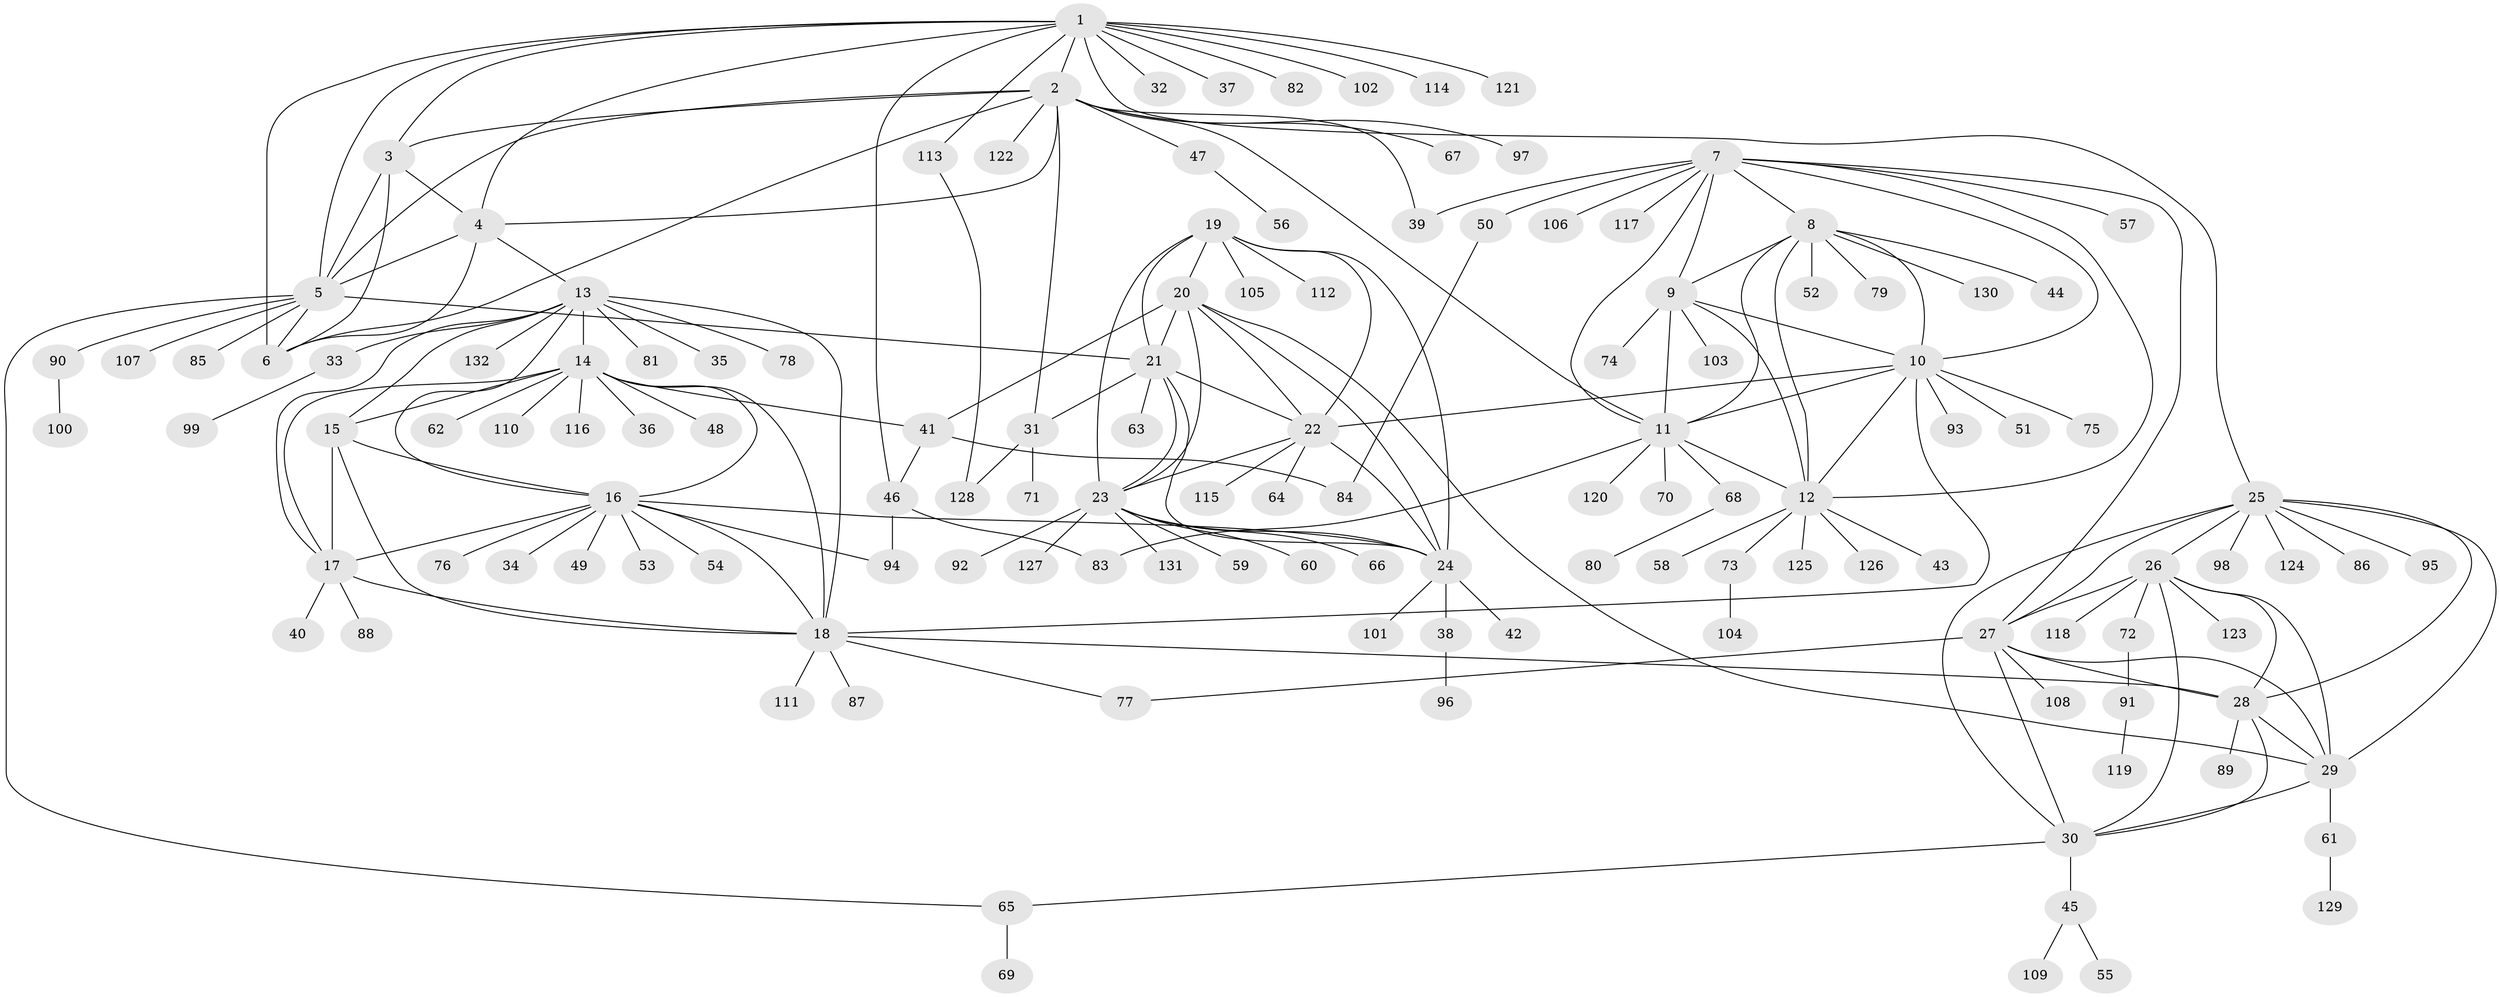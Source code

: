 // Generated by graph-tools (version 1.1) at 2025/11/02/27/25 16:11:36]
// undirected, 132 vertices, 197 edges
graph export_dot {
graph [start="1"]
  node [color=gray90,style=filled];
  1;
  2;
  3;
  4;
  5;
  6;
  7;
  8;
  9;
  10;
  11;
  12;
  13;
  14;
  15;
  16;
  17;
  18;
  19;
  20;
  21;
  22;
  23;
  24;
  25;
  26;
  27;
  28;
  29;
  30;
  31;
  32;
  33;
  34;
  35;
  36;
  37;
  38;
  39;
  40;
  41;
  42;
  43;
  44;
  45;
  46;
  47;
  48;
  49;
  50;
  51;
  52;
  53;
  54;
  55;
  56;
  57;
  58;
  59;
  60;
  61;
  62;
  63;
  64;
  65;
  66;
  67;
  68;
  69;
  70;
  71;
  72;
  73;
  74;
  75;
  76;
  77;
  78;
  79;
  80;
  81;
  82;
  83;
  84;
  85;
  86;
  87;
  88;
  89;
  90;
  91;
  92;
  93;
  94;
  95;
  96;
  97;
  98;
  99;
  100;
  101;
  102;
  103;
  104;
  105;
  106;
  107;
  108;
  109;
  110;
  111;
  112;
  113;
  114;
  115;
  116;
  117;
  118;
  119;
  120;
  121;
  122;
  123;
  124;
  125;
  126;
  127;
  128;
  129;
  130;
  131;
  132;
  1 -- 2;
  1 -- 3;
  1 -- 4;
  1 -- 5;
  1 -- 6;
  1 -- 25;
  1 -- 32;
  1 -- 37;
  1 -- 46;
  1 -- 82;
  1 -- 102;
  1 -- 113;
  1 -- 114;
  1 -- 121;
  2 -- 3;
  2 -- 4;
  2 -- 5;
  2 -- 6;
  2 -- 11;
  2 -- 31;
  2 -- 39;
  2 -- 47;
  2 -- 67;
  2 -- 97;
  2 -- 122;
  3 -- 4;
  3 -- 5;
  3 -- 6;
  4 -- 5;
  4 -- 6;
  4 -- 13;
  5 -- 6;
  5 -- 21;
  5 -- 65;
  5 -- 85;
  5 -- 90;
  5 -- 107;
  7 -- 8;
  7 -- 9;
  7 -- 10;
  7 -- 11;
  7 -- 12;
  7 -- 27;
  7 -- 39;
  7 -- 50;
  7 -- 57;
  7 -- 106;
  7 -- 117;
  8 -- 9;
  8 -- 10;
  8 -- 11;
  8 -- 12;
  8 -- 44;
  8 -- 52;
  8 -- 79;
  8 -- 130;
  9 -- 10;
  9 -- 11;
  9 -- 12;
  9 -- 74;
  9 -- 103;
  10 -- 11;
  10 -- 12;
  10 -- 18;
  10 -- 22;
  10 -- 51;
  10 -- 75;
  10 -- 93;
  11 -- 12;
  11 -- 68;
  11 -- 70;
  11 -- 83;
  11 -- 120;
  12 -- 43;
  12 -- 58;
  12 -- 73;
  12 -- 125;
  12 -- 126;
  13 -- 14;
  13 -- 15;
  13 -- 16;
  13 -- 17;
  13 -- 18;
  13 -- 33;
  13 -- 35;
  13 -- 78;
  13 -- 81;
  13 -- 132;
  14 -- 15;
  14 -- 16;
  14 -- 17;
  14 -- 18;
  14 -- 36;
  14 -- 41;
  14 -- 48;
  14 -- 62;
  14 -- 110;
  14 -- 116;
  15 -- 16;
  15 -- 17;
  15 -- 18;
  16 -- 17;
  16 -- 18;
  16 -- 24;
  16 -- 34;
  16 -- 49;
  16 -- 53;
  16 -- 54;
  16 -- 76;
  16 -- 94;
  17 -- 18;
  17 -- 40;
  17 -- 88;
  18 -- 28;
  18 -- 77;
  18 -- 87;
  18 -- 111;
  19 -- 20;
  19 -- 21;
  19 -- 22;
  19 -- 23;
  19 -- 24;
  19 -- 105;
  19 -- 112;
  20 -- 21;
  20 -- 22;
  20 -- 23;
  20 -- 24;
  20 -- 29;
  20 -- 41;
  21 -- 22;
  21 -- 23;
  21 -- 24;
  21 -- 31;
  21 -- 63;
  22 -- 23;
  22 -- 24;
  22 -- 64;
  22 -- 115;
  23 -- 24;
  23 -- 59;
  23 -- 60;
  23 -- 66;
  23 -- 92;
  23 -- 127;
  23 -- 131;
  24 -- 38;
  24 -- 42;
  24 -- 101;
  25 -- 26;
  25 -- 27;
  25 -- 28;
  25 -- 29;
  25 -- 30;
  25 -- 86;
  25 -- 95;
  25 -- 98;
  25 -- 124;
  26 -- 27;
  26 -- 28;
  26 -- 29;
  26 -- 30;
  26 -- 72;
  26 -- 118;
  26 -- 123;
  27 -- 28;
  27 -- 29;
  27 -- 30;
  27 -- 77;
  27 -- 108;
  28 -- 29;
  28 -- 30;
  28 -- 89;
  29 -- 30;
  29 -- 61;
  30 -- 45;
  30 -- 65;
  31 -- 71;
  31 -- 128;
  33 -- 99;
  38 -- 96;
  41 -- 46;
  41 -- 84;
  45 -- 55;
  45 -- 109;
  46 -- 83;
  46 -- 94;
  47 -- 56;
  50 -- 84;
  61 -- 129;
  65 -- 69;
  68 -- 80;
  72 -- 91;
  73 -- 104;
  90 -- 100;
  91 -- 119;
  113 -- 128;
}
